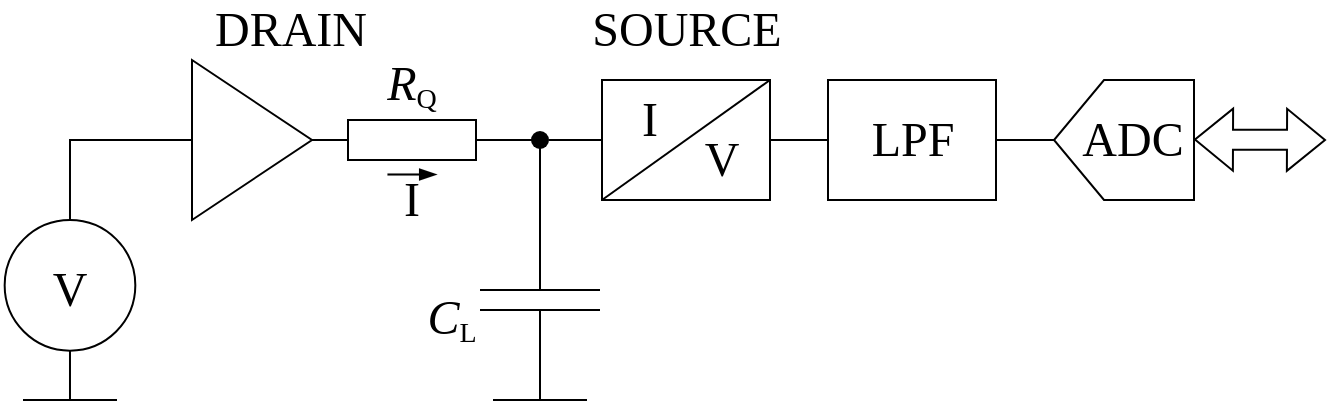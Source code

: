 <mxfile version="22.1.18" type="github">
  <diagram name="Page-1" id="L3bXHa1XVtk-JxiiEjpo">
    <mxGraphModel dx="735" dy="502" grid="0" gridSize="10" guides="1" tooltips="1" connect="1" arrows="1" fold="1" page="1" pageScale="1" pageWidth="850" pageHeight="1100" background="none" math="0" shadow="0">
      <root>
        <mxCell id="0" />
        <mxCell id="1" parent="0" />
        <mxCell id="YSlbRwVQSH3pAW3-QyDv-6" value="" style="group;shadow=0;" parent="1" vertex="1" connectable="0">
          <mxGeometry x="93" y="269" width="70" height="70" as="geometry" />
        </mxCell>
        <mxCell id="YSlbRwVQSH3pAW3-QyDv-4" value="" style="ellipse;whiteSpace=wrap;html=1;aspect=fixed;shadow=0;" parent="YSlbRwVQSH3pAW3-QyDv-6" vertex="1">
          <mxGeometry x="2.33" width="65.333" height="65.333" as="geometry" />
        </mxCell>
        <mxCell id="YSlbRwVQSH3pAW3-QyDv-5" value="&lt;font data-font-src=&quot;https://fonts.googleapis.com/css?family=IBM+Plex+Sans&quot; face=&quot;IBM Plex Sans&quot; style=&quot;font-size: 24px;&quot;&gt;V&lt;/font&gt;" style="text;html=1;strokeColor=none;fillColor=none;align=center;verticalAlign=middle;whiteSpace=wrap;rounded=0;shadow=0;" parent="YSlbRwVQSH3pAW3-QyDv-6" vertex="1">
          <mxGeometry x="26.774" y="21.88" width="16.455" height="26.25" as="geometry" />
        </mxCell>
        <mxCell id="YSlbRwVQSH3pAW3-QyDv-7" value="" style="endArrow=none;html=1;rounded=0;exitX=0.5;exitY=1;exitDx=0;exitDy=0;shadow=0;" parent="1" source="YSlbRwVQSH3pAW3-QyDv-4" edge="1">
          <mxGeometry width="50" height="50" relative="1" as="geometry">
            <mxPoint x="399" y="325" as="sourcePoint" />
            <mxPoint x="128" y="359" as="targetPoint" />
          </mxGeometry>
        </mxCell>
        <mxCell id="YSlbRwVQSH3pAW3-QyDv-10" value="" style="triangle;whiteSpace=wrap;html=1;shadow=0;" parent="1" vertex="1">
          <mxGeometry x="189" y="189" width="60" height="80" as="geometry" />
        </mxCell>
        <mxCell id="YSlbRwVQSH3pAW3-QyDv-11" value="" style="endArrow=none;html=1;rounded=0;exitX=0.5;exitY=0;exitDx=0;exitDy=0;entryX=0;entryY=0.5;entryDx=0;entryDy=0;shadow=0;" parent="1" source="YSlbRwVQSH3pAW3-QyDv-4" target="YSlbRwVQSH3pAW3-QyDv-10" edge="1">
          <mxGeometry width="50" height="50" relative="1" as="geometry">
            <mxPoint x="107" y="244" as="sourcePoint" />
            <mxPoint x="157" y="194" as="targetPoint" />
            <Array as="points">
              <mxPoint x="128" y="229" />
            </Array>
          </mxGeometry>
        </mxCell>
        <mxCell id="YSlbRwVQSH3pAW3-QyDv-12" value="" style="pointerEvents=1;verticalLabelPosition=bottom;shadow=0;dashed=0;align=center;html=1;verticalAlign=top;shape=mxgraph.electrical.resistors.resistor_1;" parent="1" vertex="1">
          <mxGeometry x="249" y="219" width="100" height="20" as="geometry" />
        </mxCell>
        <mxCell id="YSlbRwVQSH3pAW3-QyDv-13" value="" style="pointerEvents=1;verticalLabelPosition=bottom;shadow=0;dashed=0;align=center;html=1;verticalAlign=top;shape=mxgraph.electrical.capacitors.capacitor_1;rotation=90;" parent="1" vertex="1">
          <mxGeometry x="313" y="279" width="100" height="60" as="geometry" />
        </mxCell>
        <mxCell id="YSlbRwVQSH3pAW3-QyDv-14" value="" style="endArrow=none;html=1;rounded=0;exitX=1;exitY=0.5;exitDx=0;exitDy=0;exitPerimeter=0;entryX=0;entryY=0.5;entryDx=0;entryDy=0;entryPerimeter=0;shadow=0;" parent="1" source="YSlbRwVQSH3pAW3-QyDv-12" target="YSlbRwVQSH3pAW3-QyDv-13" edge="1">
          <mxGeometry width="50" height="50" relative="1" as="geometry">
            <mxPoint x="426" y="319" as="sourcePoint" />
            <mxPoint x="476" y="269" as="targetPoint" />
            <Array as="points">
              <mxPoint x="363" y="229" />
            </Array>
          </mxGeometry>
        </mxCell>
        <mxCell id="YSlbRwVQSH3pAW3-QyDv-15" value="" style="endArrow=none;html=1;rounded=0;shadow=0;" parent="1" edge="1">
          <mxGeometry width="50" height="50" relative="1" as="geometry">
            <mxPoint x="339.5" y="359" as="sourcePoint" />
            <mxPoint x="386.5" y="359" as="targetPoint" />
          </mxGeometry>
        </mxCell>
        <mxCell id="YSlbRwVQSH3pAW3-QyDv-16" value="" style="rounded=0;whiteSpace=wrap;html=1;shadow=0;" parent="1" vertex="1">
          <mxGeometry x="394" y="199" width="84" height="60" as="geometry" />
        </mxCell>
        <mxCell id="YSlbRwVQSH3pAW3-QyDv-17" value="" style="endArrow=none;html=1;rounded=0;exitX=0;exitY=0.5;exitDx=0;exitDy=0;shadow=0;" parent="1" source="PV8PwULaFHEk4WKby_ew-1" edge="1">
          <mxGeometry width="50" height="50" relative="1" as="geometry">
            <mxPoint x="453" y="293" as="sourcePoint" />
            <mxPoint x="363" y="229" as="targetPoint" />
          </mxGeometry>
        </mxCell>
        <mxCell id="YSlbRwVQSH3pAW3-QyDv-18" value="" style="endArrow=none;html=1;rounded=0;exitX=0;exitY=1;exitDx=0;exitDy=0;entryX=1;entryY=0;entryDx=0;entryDy=0;shadow=0;" parent="1" source="YSlbRwVQSH3pAW3-QyDv-16" target="YSlbRwVQSH3pAW3-QyDv-16" edge="1">
          <mxGeometry width="50" height="50" relative="1" as="geometry">
            <mxPoint x="463" y="315" as="sourcePoint" />
            <mxPoint x="510" y="315" as="targetPoint" />
          </mxGeometry>
        </mxCell>
        <mxCell id="YSlbRwVQSH3pAW3-QyDv-19" value="&lt;font face=&quot;IBM Plex Sans&quot; style=&quot;font-size: 24px;&quot;&gt;V&lt;/font&gt;" style="text;html=1;strokeColor=none;fillColor=none;align=center;verticalAlign=middle;whiteSpace=wrap;rounded=0;shadow=0;" parent="1" vertex="1">
          <mxGeometry x="449" y="224" width="10" height="30" as="geometry" />
        </mxCell>
        <mxCell id="YSlbRwVQSH3pAW3-QyDv-20" value="&lt;font face=&quot;IBM Plex Sans&quot; style=&quot;font-size: 24px;&quot;&gt;I&lt;/font&gt;" style="text;html=1;strokeColor=none;fillColor=none;align=center;verticalAlign=middle;whiteSpace=wrap;rounded=0;shadow=0;" parent="1" vertex="1">
          <mxGeometry x="413" y="204" width="10" height="30" as="geometry" />
        </mxCell>
        <mxCell id="YSlbRwVQSH3pAW3-QyDv-21" value="" style="rounded=0;whiteSpace=wrap;html=1;shadow=0;" parent="1" vertex="1">
          <mxGeometry x="507" y="199" width="84" height="60" as="geometry" />
        </mxCell>
        <mxCell id="YSlbRwVQSH3pAW3-QyDv-22" value="" style="endArrow=none;html=1;rounded=0;exitX=1;exitY=0.5;exitDx=0;exitDy=0;entryX=0;entryY=0.5;entryDx=0;entryDy=0;shadow=0;" parent="1" source="YSlbRwVQSH3pAW3-QyDv-16" target="YSlbRwVQSH3pAW3-QyDv-21" edge="1">
          <mxGeometry width="50" height="50" relative="1" as="geometry">
            <mxPoint x="512" y="305" as="sourcePoint" />
            <mxPoint x="562" y="255" as="targetPoint" />
          </mxGeometry>
        </mxCell>
        <mxCell id="YSlbRwVQSH3pAW3-QyDv-23" value="&lt;font face=&quot;IBM Plex Sans&quot; style=&quot;font-size: 24px;&quot;&gt;LPF&lt;/font&gt;" style="text;html=1;strokeColor=none;fillColor=none;align=center;verticalAlign=middle;whiteSpace=wrap;rounded=0;shadow=0;" parent="1" vertex="1">
          <mxGeometry x="530.5" y="214" width="37" height="30" as="geometry" />
        </mxCell>
        <mxCell id="YSlbRwVQSH3pAW3-QyDv-25" value="" style="verticalLabelPosition=bottom;shadow=0;dashed=0;align=center;html=1;verticalAlign=top;shape=mxgraph.electrical.abstract.dac;flipH=1;" parent="1" vertex="1">
          <mxGeometry x="620" y="199" width="70" height="60" as="geometry" />
        </mxCell>
        <mxCell id="YSlbRwVQSH3pAW3-QyDv-26" value="" style="endArrow=none;html=1;rounded=0;exitX=1;exitY=0.5;exitDx=0;exitDy=0;entryX=1;entryY=0.5;entryDx=0;entryDy=0;entryPerimeter=0;shadow=0;" parent="1" source="YSlbRwVQSH3pAW3-QyDv-21" target="YSlbRwVQSH3pAW3-QyDv-25" edge="1">
          <mxGeometry width="50" height="50" relative="1" as="geometry">
            <mxPoint x="591" y="228.93" as="sourcePoint" />
            <mxPoint x="620" y="228.93" as="targetPoint" />
          </mxGeometry>
        </mxCell>
        <mxCell id="YSlbRwVQSH3pAW3-QyDv-27" value="&lt;font face=&quot;IBM Plex Sans&quot; style=&quot;font-size: 24px;&quot;&gt;ADC&lt;/font&gt;" style="text;html=1;strokeColor=none;fillColor=none;align=center;verticalAlign=middle;whiteSpace=wrap;rounded=0;shadow=0;" parent="1" vertex="1">
          <mxGeometry x="640.5" y="214" width="37" height="30" as="geometry" />
        </mxCell>
        <mxCell id="YSlbRwVQSH3pAW3-QyDv-31" value="" style="shape=flexArrow;endArrow=classic;startArrow=classic;html=1;rounded=0;shadow=0;" parent="1" edge="1">
          <mxGeometry width="100" height="100" relative="1" as="geometry">
            <mxPoint x="690" y="228.75" as="sourcePoint" />
            <mxPoint x="756" y="229" as="targetPoint" />
          </mxGeometry>
        </mxCell>
        <mxCell id="YSlbRwVQSH3pAW3-QyDv-32" value="&lt;font face=&quot;IBM Plex Sans&quot; style=&quot;font-size: 24px;&quot;&gt;DRAIN&lt;/font&gt;" style="text;html=1;strokeColor=none;fillColor=none;align=center;verticalAlign=middle;whiteSpace=wrap;rounded=0;shadow=0;" parent="1" vertex="1">
          <mxGeometry x="202" y="159" width="72.5" height="30" as="geometry" />
        </mxCell>
        <mxCell id="YSlbRwVQSH3pAW3-QyDv-33" value="&lt;font face=&quot;IBM Plex Sans&quot; style=&quot;font-size: 24px;&quot;&gt;SOURCE&lt;/font&gt;" style="text;html=1;strokeColor=none;fillColor=none;align=center;verticalAlign=middle;whiteSpace=wrap;rounded=0;shadow=0;" parent="1" vertex="1">
          <mxGeometry x="399.75" y="159" width="72.5" height="30" as="geometry" />
        </mxCell>
        <mxCell id="YSlbRwVQSH3pAW3-QyDv-36" value="" style="endArrow=none;html=1;rounded=0;shadow=0;" parent="1" edge="1">
          <mxGeometry width="50" height="50" relative="1" as="geometry">
            <mxPoint x="104.5" y="359" as="sourcePoint" />
            <mxPoint x="151.5" y="359" as="targetPoint" />
          </mxGeometry>
        </mxCell>
        <mxCell id="YSlbRwVQSH3pAW3-QyDv-37" value="&lt;font face=&quot;IBM Plex Sans&quot; style=&quot;&quot;&gt;&lt;span style=&quot;font-style: italic; font-size: 24px;&quot;&gt;R&lt;/span&gt;&lt;sub style=&quot;&quot;&gt;&lt;font style=&quot;font-size: 14px;&quot;&gt;Q&lt;/font&gt;&lt;/sub&gt;&lt;/font&gt;" style="text;html=1;strokeColor=none;fillColor=none;align=center;verticalAlign=middle;whiteSpace=wrap;rounded=0;shadow=0;" parent="1" vertex="1">
          <mxGeometry x="287" y="187" width="24" height="30" as="geometry" />
        </mxCell>
        <mxCell id="YSlbRwVQSH3pAW3-QyDv-38" value="&lt;font face=&quot;IBM Plex Sans&quot; style=&quot;&quot;&gt;&lt;span style=&quot;font-style: italic; font-size: 24px;&quot;&gt;C&lt;/span&gt;&lt;sub style=&quot;&quot;&gt;&lt;font style=&quot;font-size: 14px;&quot;&gt;L&lt;/font&gt;&lt;/sub&gt;&lt;/font&gt;" style="text;html=1;strokeColor=none;fillColor=none;align=center;verticalAlign=middle;whiteSpace=wrap;rounded=0;shadow=0;" parent="1" vertex="1">
          <mxGeometry x="307" y="304" width="24" height="30" as="geometry" />
        </mxCell>
        <mxCell id="YSlbRwVQSH3pAW3-QyDv-40" value="&lt;font face=&quot;IBM Plex Sans&quot; style=&quot;font-size: 24px;&quot;&gt;I&lt;/font&gt;" style="text;html=1;strokeColor=none;fillColor=none;align=center;verticalAlign=middle;whiteSpace=wrap;rounded=0;shadow=0;" parent="1" vertex="1">
          <mxGeometry x="294" y="249" width="10" height="20" as="geometry" />
        </mxCell>
        <mxCell id="YSlbRwVQSH3pAW3-QyDv-43" value="" style="shape=flexArrow;endArrow=classic;html=1;rounded=0;fillColor=#000000;endWidth=5.144;endSize=3.083;width=1.084;strokeWidth=0;" parent="1" edge="1">
          <mxGeometry width="50" height="50" relative="1" as="geometry">
            <mxPoint x="286.5" y="246" as="sourcePoint" />
            <mxPoint x="311.5" y="246" as="targetPoint" />
          </mxGeometry>
        </mxCell>
        <mxCell id="PV8PwULaFHEk4WKby_ew-3" value="" style="endArrow=none;html=1;rounded=0;exitX=0;exitY=0.5;exitDx=0;exitDy=0;shadow=0;" edge="1" parent="1" source="YSlbRwVQSH3pAW3-QyDv-16" target="PV8PwULaFHEk4WKby_ew-1">
          <mxGeometry width="50" height="50" relative="1" as="geometry">
            <mxPoint x="394" y="229" as="sourcePoint" />
            <mxPoint x="363" y="229" as="targetPoint" />
          </mxGeometry>
        </mxCell>
        <mxCell id="PV8PwULaFHEk4WKby_ew-1" value="" style="shape=ellipse;fillColor=#000000;strokeColor=none;html=1;sketch=0;" vertex="1" parent="1">
          <mxGeometry x="358.5" y="224.5" width="9" height="9" as="geometry" />
        </mxCell>
      </root>
    </mxGraphModel>
  </diagram>
</mxfile>
